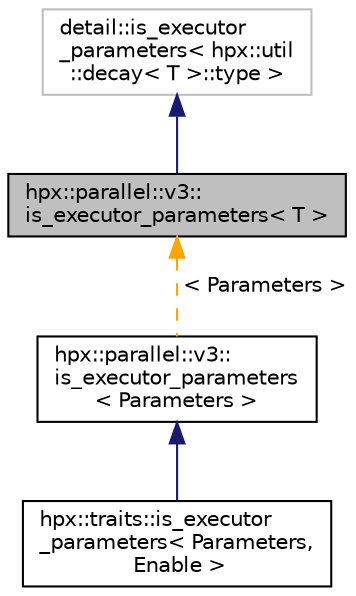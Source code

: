 digraph "hpx::parallel::v3::is_executor_parameters&lt; T &gt;"
{
  edge [fontname="Helvetica",fontsize="10",labelfontname="Helvetica",labelfontsize="10"];
  node [fontname="Helvetica",fontsize="10",shape=record];
  Node0 [label="hpx::parallel::v3::\lis_executor_parameters\< T \>",height=0.2,width=0.4,color="black", fillcolor="grey75", style="filled", fontcolor="black"];
  Node1 -> Node0 [dir="back",color="midnightblue",fontsize="10",style="solid",fontname="Helvetica"];
  Node1 [label="detail::is_executor\l_parameters\< hpx::util\l::decay\< T \>::type \>",height=0.2,width=0.4,color="grey75", fillcolor="white", style="filled"];
  Node0 -> Node2 [dir="back",color="orange",fontsize="10",style="dashed",label=" \< Parameters \>" ,fontname="Helvetica"];
  Node2 [label="hpx::parallel::v3::\lis_executor_parameters\l\< Parameters \>",height=0.2,width=0.4,color="black", fillcolor="white", style="filled",URL="$db/d24/structhpx_1_1parallel_1_1v3_1_1is__executor__parameters.html"];
  Node2 -> Node3 [dir="back",color="midnightblue",fontsize="10",style="solid",fontname="Helvetica"];
  Node3 [label="hpx::traits::is_executor\l_parameters\< Parameters,\l Enable \>",height=0.2,width=0.4,color="black", fillcolor="white", style="filled",URL="$d1/d61/structhpx_1_1traits_1_1is__executor__parameters.html"];
}
